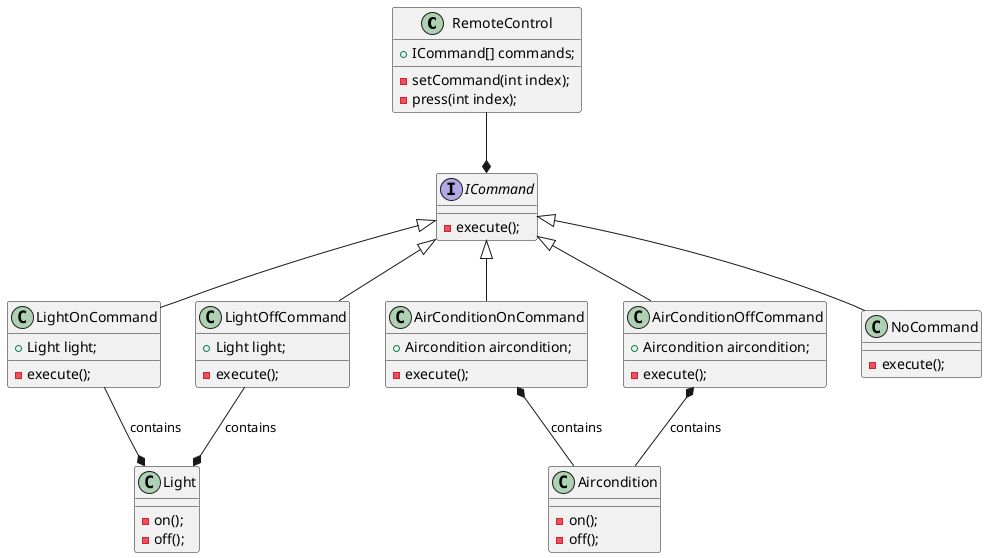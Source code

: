 @startuml

class RemoteControl

interface ICommand

class Light
class Aircondition

class LightOnCommand
class LightOffCommand

class AirConditionOnCommand
class AirConditionOffCommand

RemoteControl : + ICommand[] commands;
RemoteControl : - setCommand(int index);
RemoteControl : - press(int index);

ICommand : - execute();

NoCommand : - execute();

LightOnCommand : - execute();
LightOnCommand : + Light light;

LightOffCommand : - execute();
LightOffCommand : + Light light;

AirConditionOnCommand : - execute();
AirConditionOnCommand : + Aircondition aircondition;

AirConditionOffCommand : - execute();
AirConditionOffCommand : + Aircondition aircondition;

Light : - on();
Light : - off();

Aircondition : - on();
Aircondition : - off();

LightOnCommand --* Light :contains
LightOffCommand --* Light :contains

AirConditionOnCommand *-- Aircondition :contains
AirConditionOffCommand *-- Aircondition :contains

ICommand <|-- LightOnCommand
ICommand <|-- LightOffCommand
ICommand <|-- AirConditionOnCommand
ICommand <|-- AirConditionOffCommand
ICommand <|-- NoCommand

RemoteControl --* ICommand
@enduml